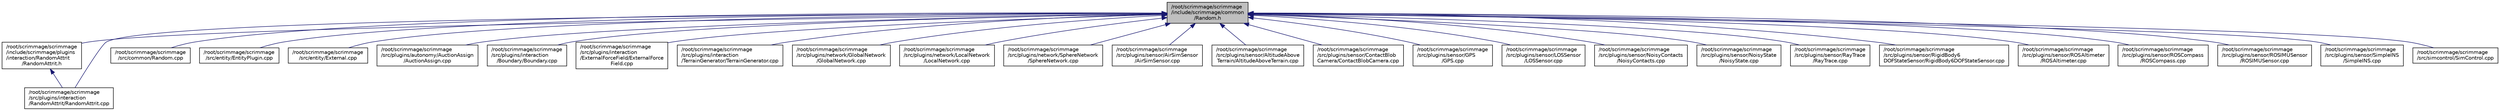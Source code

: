 digraph "/root/scrimmage/scrimmage/include/scrimmage/common/Random.h"
{
 // LATEX_PDF_SIZE
  edge [fontname="Helvetica",fontsize="10",labelfontname="Helvetica",labelfontsize="10"];
  node [fontname="Helvetica",fontsize="10",shape=record];
  Node1 [label="/root/scrimmage/scrimmage\l/include/scrimmage/common\l/Random.h",height=0.2,width=0.4,color="black", fillcolor="grey75", style="filled", fontcolor="black",tooltip="Brief file description."];
  Node1 -> Node2 [dir="back",color="midnightblue",fontsize="10",style="solid",fontname="Helvetica"];
  Node2 [label="/root/scrimmage/scrimmage\l/include/scrimmage/plugins\l/interaction/RandomAttrit\l/RandomAttrit.h",height=0.2,width=0.4,color="black", fillcolor="white", style="filled",URL="$RandomAttrit_8h.html",tooltip="Brief file description."];
  Node2 -> Node3 [dir="back",color="midnightblue",fontsize="10",style="solid",fontname="Helvetica"];
  Node3 [label="/root/scrimmage/scrimmage\l/src/plugins/interaction\l/RandomAttrit/RandomAttrit.cpp",height=0.2,width=0.4,color="black", fillcolor="white", style="filled",URL="$RandomAttrit_8cpp.html",tooltip="Brief file description."];
  Node1 -> Node4 [dir="back",color="midnightblue",fontsize="10",style="solid",fontname="Helvetica"];
  Node4 [label="/root/scrimmage/scrimmage\l/src/common/Random.cpp",height=0.2,width=0.4,color="black", fillcolor="white", style="filled",URL="$Random_8cpp.html",tooltip="Brief file description."];
  Node1 -> Node5 [dir="back",color="midnightblue",fontsize="10",style="solid",fontname="Helvetica"];
  Node5 [label="/root/scrimmage/scrimmage\l/src/entity/EntityPlugin.cpp",height=0.2,width=0.4,color="black", fillcolor="white", style="filled",URL="$EntityPlugin_8cpp.html",tooltip="Brief file description."];
  Node1 -> Node6 [dir="back",color="midnightblue",fontsize="10",style="solid",fontname="Helvetica"];
  Node6 [label="/root/scrimmage/scrimmage\l/src/entity/External.cpp",height=0.2,width=0.4,color="black", fillcolor="white", style="filled",URL="$External_8cpp.html",tooltip="Brief file description."];
  Node1 -> Node7 [dir="back",color="midnightblue",fontsize="10",style="solid",fontname="Helvetica"];
  Node7 [label="/root/scrimmage/scrimmage\l/src/plugins/autonomy/AuctionAssign\l/AuctionAssign.cpp",height=0.2,width=0.4,color="black", fillcolor="white", style="filled",URL="$AuctionAssign_8cpp.html",tooltip="Brief file description."];
  Node1 -> Node8 [dir="back",color="midnightblue",fontsize="10",style="solid",fontname="Helvetica"];
  Node8 [label="/root/scrimmage/scrimmage\l/src/plugins/interaction\l/Boundary/Boundary.cpp",height=0.2,width=0.4,color="black", fillcolor="white", style="filled",URL="$Boundary_8cpp.html",tooltip="Brief file description."];
  Node1 -> Node9 [dir="back",color="midnightblue",fontsize="10",style="solid",fontname="Helvetica"];
  Node9 [label="/root/scrimmage/scrimmage\l/src/plugins/interaction\l/ExternalForceField/ExternalForce\lField.cpp",height=0.2,width=0.4,color="black", fillcolor="white", style="filled",URL="$ExternalForceField_8cpp.html",tooltip="Brief file description."];
  Node1 -> Node3 [dir="back",color="midnightblue",fontsize="10",style="solid",fontname="Helvetica"];
  Node1 -> Node10 [dir="back",color="midnightblue",fontsize="10",style="solid",fontname="Helvetica"];
  Node10 [label="/root/scrimmage/scrimmage\l/src/plugins/interaction\l/TerrainGenerator/TerrainGenerator.cpp",height=0.2,width=0.4,color="black", fillcolor="white", style="filled",URL="$TerrainGenerator_8cpp.html",tooltip="Brief file description."];
  Node1 -> Node11 [dir="back",color="midnightblue",fontsize="10",style="solid",fontname="Helvetica"];
  Node11 [label="/root/scrimmage/scrimmage\l/src/plugins/network/GlobalNetwork\l/GlobalNetwork.cpp",height=0.2,width=0.4,color="black", fillcolor="white", style="filled",URL="$GlobalNetwork_8cpp.html",tooltip="Brief file description."];
  Node1 -> Node12 [dir="back",color="midnightblue",fontsize="10",style="solid",fontname="Helvetica"];
  Node12 [label="/root/scrimmage/scrimmage\l/src/plugins/network/LocalNetwork\l/LocalNetwork.cpp",height=0.2,width=0.4,color="black", fillcolor="white", style="filled",URL="$LocalNetwork_8cpp.html",tooltip="Brief file description."];
  Node1 -> Node13 [dir="back",color="midnightblue",fontsize="10",style="solid",fontname="Helvetica"];
  Node13 [label="/root/scrimmage/scrimmage\l/src/plugins/network/SphereNetwork\l/SphereNetwork.cpp",height=0.2,width=0.4,color="black", fillcolor="white", style="filled",URL="$SphereNetwork_8cpp.html",tooltip="Brief file description."];
  Node1 -> Node14 [dir="back",color="midnightblue",fontsize="10",style="solid",fontname="Helvetica"];
  Node14 [label="/root/scrimmage/scrimmage\l/src/plugins/sensor/AirSimSensor\l/AirSimSensor.cpp",height=0.2,width=0.4,color="black", fillcolor="white", style="filled",URL="$AirSimSensor_8cpp.html",tooltip="Requests AirSim data over RPC and publishes it as SCRIMMAGE messages."];
  Node1 -> Node15 [dir="back",color="midnightblue",fontsize="10",style="solid",fontname="Helvetica"];
  Node15 [label="/root/scrimmage/scrimmage\l/src/plugins/sensor/AltitudeAbove\lTerrain/AltitudeAboveTerrain.cpp",height=0.2,width=0.4,color="black", fillcolor="white", style="filled",URL="$AltitudeAboveTerrain_8cpp.html",tooltip="Brief file description."];
  Node1 -> Node16 [dir="back",color="midnightblue",fontsize="10",style="solid",fontname="Helvetica"];
  Node16 [label="/root/scrimmage/scrimmage\l/src/plugins/sensor/ContactBlob\lCamera/ContactBlobCamera.cpp",height=0.2,width=0.4,color="black", fillcolor="white", style="filled",URL="$ContactBlobCamera_8cpp.html",tooltip="Brief file description."];
  Node1 -> Node17 [dir="back",color="midnightblue",fontsize="10",style="solid",fontname="Helvetica"];
  Node17 [label="/root/scrimmage/scrimmage\l/src/plugins/sensor/GPS\l/GPS.cpp",height=0.2,width=0.4,color="black", fillcolor="white", style="filled",URL="$GPS_8cpp.html",tooltip="Brief file description."];
  Node1 -> Node18 [dir="back",color="midnightblue",fontsize="10",style="solid",fontname="Helvetica"];
  Node18 [label="/root/scrimmage/scrimmage\l/src/plugins/sensor/LOSSensor\l/LOSSensor.cpp",height=0.2,width=0.4,color="black", fillcolor="white", style="filled",URL="$LOSSensor_8cpp.html",tooltip="Brief file description."];
  Node1 -> Node19 [dir="back",color="midnightblue",fontsize="10",style="solid",fontname="Helvetica"];
  Node19 [label="/root/scrimmage/scrimmage\l/src/plugins/sensor/NoisyContacts\l/NoisyContacts.cpp",height=0.2,width=0.4,color="black", fillcolor="white", style="filled",URL="$NoisyContacts_8cpp.html",tooltip="Brief file description."];
  Node1 -> Node20 [dir="back",color="midnightblue",fontsize="10",style="solid",fontname="Helvetica"];
  Node20 [label="/root/scrimmage/scrimmage\l/src/plugins/sensor/NoisyState\l/NoisyState.cpp",height=0.2,width=0.4,color="black", fillcolor="white", style="filled",URL="$NoisyState_8cpp.html",tooltip="Brief file description."];
  Node1 -> Node21 [dir="back",color="midnightblue",fontsize="10",style="solid",fontname="Helvetica"];
  Node21 [label="/root/scrimmage/scrimmage\l/src/plugins/sensor/RayTrace\l/RayTrace.cpp",height=0.2,width=0.4,color="black", fillcolor="white", style="filled",URL="$RayTrace_8cpp.html",tooltip="Brief file description."];
  Node1 -> Node22 [dir="back",color="midnightblue",fontsize="10",style="solid",fontname="Helvetica"];
  Node22 [label="/root/scrimmage/scrimmage\l/src/plugins/sensor/RigidBody6\lDOFStateSensor/RigidBody6DOFStateSensor.cpp",height=0.2,width=0.4,color="black", fillcolor="white", style="filled",URL="$RigidBody6DOFStateSensor_8cpp.html",tooltip="Brief file description."];
  Node1 -> Node23 [dir="back",color="midnightblue",fontsize="10",style="solid",fontname="Helvetica"];
  Node23 [label="/root/scrimmage/scrimmage\l/src/plugins/sensor/ROSAltimeter\l/ROSAltimeter.cpp",height=0.2,width=0.4,color="black", fillcolor="white", style="filled",URL="$ROSAltimeter_8cpp.html",tooltip="Brief file description."];
  Node1 -> Node24 [dir="back",color="midnightblue",fontsize="10",style="solid",fontname="Helvetica"];
  Node24 [label="/root/scrimmage/scrimmage\l/src/plugins/sensor/ROSCompass\l/ROSCompass.cpp",height=0.2,width=0.4,color="black", fillcolor="white", style="filled",URL="$ROSCompass_8cpp.html",tooltip="Brief file description."];
  Node1 -> Node25 [dir="back",color="midnightblue",fontsize="10",style="solid",fontname="Helvetica"];
  Node25 [label="/root/scrimmage/scrimmage\l/src/plugins/sensor/ROSIMUSensor\l/ROSIMUSensor.cpp",height=0.2,width=0.4,color="black", fillcolor="white", style="filled",URL="$ROSIMUSensor_8cpp.html",tooltip="Brief file description."];
  Node1 -> Node26 [dir="back",color="midnightblue",fontsize="10",style="solid",fontname="Helvetica"];
  Node26 [label="/root/scrimmage/scrimmage\l/src/plugins/sensor/SimpleINS\l/SimpleINS.cpp",height=0.2,width=0.4,color="black", fillcolor="white", style="filled",URL="$SimpleINS_8cpp.html",tooltip="Brief file description."];
  Node1 -> Node27 [dir="back",color="midnightblue",fontsize="10",style="solid",fontname="Helvetica"];
  Node27 [label="/root/scrimmage/scrimmage\l/src/simcontrol/SimControl.cpp",height=0.2,width=0.4,color="black", fillcolor="white", style="filled",URL="$SimControl_8cpp.html",tooltip="Brief file description."];
}
